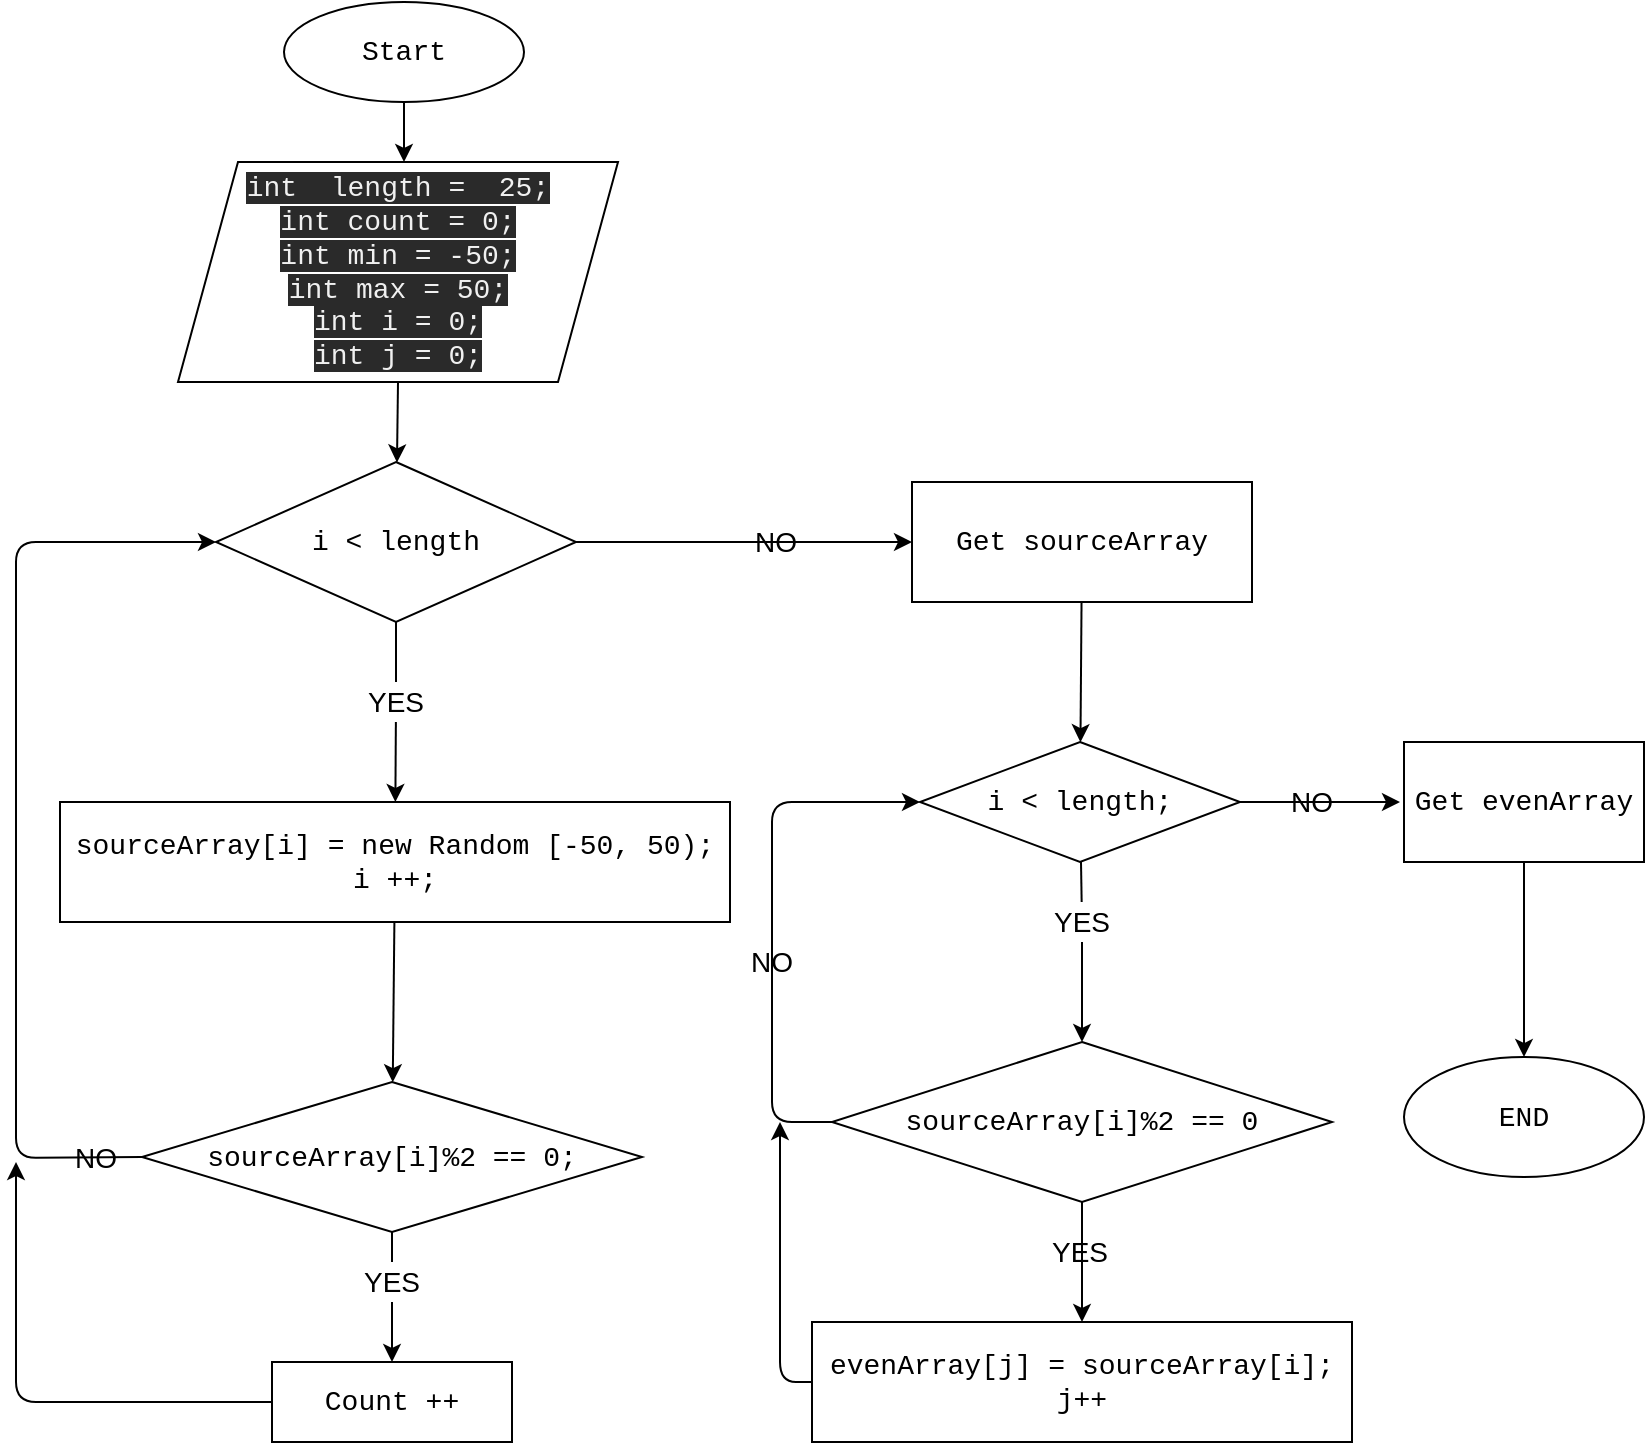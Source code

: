 <mxfile>
    <diagram id="Zho-koFY2Mq97QuQQNne" name="Страница 1">
        <mxGraphModel dx="1203" dy="469" grid="1" gridSize="10" guides="1" tooltips="1" connect="1" arrows="1" fold="1" page="1" pageScale="1" pageWidth="827" pageHeight="1169" math="0" shadow="0">
            <root>
                <mxCell id="0"/>
                <mxCell id="1" parent="0"/>
                <mxCell id="7" value="" style="edgeStyle=none;html=1;" parent="1" source="2" edge="1">
                    <mxGeometry relative="1" as="geometry">
                        <mxPoint x="202" y="100" as="targetPoint"/>
                    </mxGeometry>
                </mxCell>
                <mxCell id="2" value="Start" style="ellipse;whiteSpace=wrap;html=1;fontSize=14;fontFamily=Courier New;" parent="1" vertex="1">
                    <mxGeometry x="142" y="20" width="120" height="50" as="geometry"/>
                </mxCell>
                <mxCell id="6" value="" style="edgeStyle=none;html=1;exitX=0.5;exitY=1;exitDx=0;exitDy=0;" parent="1" source="26" target="5" edge="1">
                    <mxGeometry relative="1" as="geometry">
                        <mxPoint x="218" y="210" as="sourcePoint"/>
                    </mxGeometry>
                </mxCell>
                <mxCell id="9" value="" style="edgeStyle=none;html=1;fontSize=14;" edge="1" parent="1" source="5" target="8">
                    <mxGeometry relative="1" as="geometry"/>
                </mxCell>
                <mxCell id="11" value="" style="edgeStyle=none;html=1;fontSize=14;startArrow=none;" edge="1" parent="1" source="15" target="10">
                    <mxGeometry relative="1" as="geometry"/>
                </mxCell>
                <mxCell id="5" value="i &amp;lt; length" style="rhombus;whiteSpace=wrap;html=1;rounded=0;fontSize=14;fontFamily=Courier New;" parent="1" vertex="1">
                    <mxGeometry x="108" y="250" width="180" height="80" as="geometry"/>
                </mxCell>
                <mxCell id="18" value="" style="edgeStyle=none;html=1;fontFamily=Courier New;fontSize=14;" edge="1" parent="1" source="8" target="17">
                    <mxGeometry relative="1" as="geometry"/>
                </mxCell>
                <mxCell id="8" value="Get sourceArray" style="whiteSpace=wrap;html=1;rounded=0;fontSize=14;fontFamily=Courier New;" vertex="1" parent="1">
                    <mxGeometry x="456" y="260" width="170" height="60" as="geometry"/>
                </mxCell>
                <mxCell id="13" style="edgeStyle=none;html=1;entryX=0;entryY=0.5;entryDx=0;entryDy=0;fontSize=14;exitX=0;exitY=0.5;exitDx=0;exitDy=0;" edge="1" parent="1" source="23" target="5">
                    <mxGeometry relative="1" as="geometry">
                        <mxPoint x="33" y="550" as="sourcePoint"/>
                        <Array as="points">
                            <mxPoint x="8" y="598"/>
                            <mxPoint x="8" y="370"/>
                            <mxPoint x="8" y="290"/>
                        </Array>
                    </mxGeometry>
                </mxCell>
                <mxCell id="10" value="sourceArray[i] = new Random [-50, 50);&lt;br&gt;i ++;" style="whiteSpace=wrap;html=1;rounded=0;fontSize=14;fontFamily=Courier New;" vertex="1" parent="1">
                    <mxGeometry x="30" y="420" width="335" height="60" as="geometry"/>
                </mxCell>
                <mxCell id="14" value="NO" style="text;html=1;strokeColor=none;fillColor=none;align=center;verticalAlign=middle;whiteSpace=wrap;rounded=0;fontSize=14;" vertex="1" parent="1">
                    <mxGeometry x="368" y="280" width="40" height="20" as="geometry"/>
                </mxCell>
                <mxCell id="15" value="YES" style="text;html=1;strokeColor=none;fillColor=none;align=center;verticalAlign=middle;whiteSpace=wrap;rounded=0;fontSize=14;" vertex="1" parent="1">
                    <mxGeometry x="178" y="360" width="40" height="20" as="geometry"/>
                </mxCell>
                <mxCell id="16" value="" style="edgeStyle=none;html=1;fontSize=14;endArrow=none;" edge="1" parent="1" source="5" target="15">
                    <mxGeometry relative="1" as="geometry">
                        <mxPoint x="218" y="330" as="sourcePoint"/>
                        <mxPoint x="218" y="420" as="targetPoint"/>
                    </mxGeometry>
                </mxCell>
                <mxCell id="24" value="" style="edgeStyle=none;html=1;fontFamily=Courier New;fontSize=14;" edge="1" parent="1" source="10" target="23">
                    <mxGeometry relative="1" as="geometry"/>
                </mxCell>
                <mxCell id="36" value="" style="edgeStyle=none;html=1;fontFamily=Courier New;fontSize=14;startArrow=none;" edge="1" parent="1" source="38" target="35">
                    <mxGeometry relative="1" as="geometry"/>
                </mxCell>
                <mxCell id="42" value="" style="edgeStyle=none;html=1;fontFamily=Courier New;fontSize=14;" edge="1" parent="1" source="17">
                    <mxGeometry relative="1" as="geometry">
                        <mxPoint x="700" y="420" as="targetPoint"/>
                    </mxGeometry>
                </mxCell>
                <mxCell id="17" value="i &amp;lt; length;&lt;br&gt;" style="rhombus;whiteSpace=wrap;html=1;rounded=0;fontFamily=Courier New;fontSize=14;" vertex="1" parent="1">
                    <mxGeometry x="460" y="390" width="160" height="60" as="geometry"/>
                </mxCell>
                <mxCell id="28" value="" style="edgeStyle=none;html=1;fontFamily=Courier New;fontSize=14;startArrow=none;" edge="1" parent="1" source="29" target="27">
                    <mxGeometry relative="1" as="geometry"/>
                </mxCell>
                <mxCell id="23" value="sourceArray[i]%2 == 0;" style="rhombus;whiteSpace=wrap;html=1;rounded=0;fontFamily=Courier New;fontSize=14;" vertex="1" parent="1">
                    <mxGeometry x="71" y="560" width="250" height="75" as="geometry"/>
                </mxCell>
                <mxCell id="26" value="&#10;&#10;&lt;span style=&quot;color: rgb(240, 240, 240); font-family: &amp;quot;courier new&amp;quot;; font-size: 14px; font-style: normal; font-weight: 400; letter-spacing: normal; text-align: center; text-indent: 0px; text-transform: none; word-spacing: 0px; background-color: rgb(42, 42, 42); display: inline; float: none;&quot;&gt;int&amp;nbsp; length =&amp;nbsp; 25;&lt;/span&gt;&lt;br style=&quot;color: rgb(240, 240, 240); font-family: &amp;quot;courier new&amp;quot;; font-size: 14px; font-style: normal; font-weight: 400; letter-spacing: normal; text-align: center; text-indent: 0px; text-transform: none; word-spacing: 0px; background-color: rgb(42, 42, 42);&quot;&gt;&lt;span style=&quot;color: rgb(240, 240, 240); font-family: &amp;quot;courier new&amp;quot;; font-size: 14px; font-style: normal; font-weight: 400; letter-spacing: normal; text-align: center; text-indent: 0px; text-transform: none; word-spacing: 0px; background-color: rgb(42, 42, 42); display: inline; float: none;&quot;&gt;int count = 0;&lt;/span&gt;&lt;br style=&quot;color: rgb(240, 240, 240); font-family: &amp;quot;courier new&amp;quot;; font-size: 14px; font-style: normal; font-weight: 400; letter-spacing: normal; text-align: center; text-indent: 0px; text-transform: none; word-spacing: 0px; background-color: rgb(42, 42, 42);&quot;&gt;&lt;span style=&quot;color: rgb(240, 240, 240); font-family: &amp;quot;courier new&amp;quot;; font-size: 14px; font-style: normal; font-weight: 400; letter-spacing: normal; text-align: center; text-indent: 0px; text-transform: none; word-spacing: 0px; background-color: rgb(42, 42, 42); display: inline; float: none;&quot;&gt;int min = -50;&lt;/span&gt;&lt;br style=&quot;color: rgb(240, 240, 240); font-family: &amp;quot;courier new&amp;quot;; font-size: 14px; font-style: normal; font-weight: 400; letter-spacing: normal; text-align: center; text-indent: 0px; text-transform: none; word-spacing: 0px; background-color: rgb(42, 42, 42);&quot;&gt;&lt;span style=&quot;color: rgb(240, 240, 240); font-family: &amp;quot;courier new&amp;quot;; font-size: 14px; font-style: normal; font-weight: 400; letter-spacing: normal; text-align: center; text-indent: 0px; text-transform: none; word-spacing: 0px; background-color: rgb(42, 42, 42); display: inline; float: none;&quot;&gt;int max = 50;&lt;/span&gt;&lt;br style=&quot;color: rgb(240, 240, 240); font-family: &amp;quot;courier new&amp;quot;; font-size: 14px; font-style: normal; font-weight: 400; letter-spacing: normal; text-align: center; text-indent: 0px; text-transform: none; word-spacing: 0px; background-color: rgb(42, 42, 42);&quot;&gt;&lt;span style=&quot;color: rgb(240, 240, 240); font-family: &amp;quot;courier new&amp;quot;; font-size: 14px; font-style: normal; font-weight: 400; letter-spacing: normal; text-align: center; text-indent: 0px; text-transform: none; word-spacing: 0px; background-color: rgb(42, 42, 42); display: inline; float: none;&quot;&gt;int i = 0;&lt;/span&gt;&lt;br style=&quot;color: rgb(240, 240, 240); font-family: &amp;quot;courier new&amp;quot;; font-size: 14px; font-style: normal; font-weight: 400; letter-spacing: normal; text-align: center; text-indent: 0px; text-transform: none; word-spacing: 0px; background-color: rgb(42, 42, 42);&quot;&gt;&lt;span style=&quot;color: rgb(240, 240, 240); font-family: &amp;quot;courier new&amp;quot;; font-size: 14px; font-style: normal; font-weight: 400; letter-spacing: normal; text-align: center; text-indent: 0px; text-transform: none; word-spacing: 0px; background-color: rgb(42, 42, 42); display: inline; float: none;&quot;&gt;int j = 0;&lt;/span&gt;&#10;&#10;" style="shape=parallelogram;perimeter=parallelogramPerimeter;whiteSpace=wrap;html=1;fixedSize=1;fontFamily=Courier New;fontSize=14;size=30;" vertex="1" parent="1">
                    <mxGeometry x="89" y="100" width="220" height="110" as="geometry"/>
                </mxCell>
                <mxCell id="34" style="edgeStyle=none;html=1;exitX=0;exitY=0.5;exitDx=0;exitDy=0;fontFamily=Courier New;fontSize=14;" edge="1" parent="1" source="27">
                    <mxGeometry relative="1" as="geometry">
                        <mxPoint x="8" y="600" as="targetPoint"/>
                        <Array as="points">
                            <mxPoint x="8" y="720"/>
                        </Array>
                    </mxGeometry>
                </mxCell>
                <mxCell id="27" value="Count ++" style="whiteSpace=wrap;html=1;rounded=0;fontFamily=Courier New;fontSize=14;" vertex="1" parent="1">
                    <mxGeometry x="136" y="700" width="120" height="40" as="geometry"/>
                </mxCell>
                <mxCell id="29" value="YES" style="text;html=1;strokeColor=none;fillColor=none;align=center;verticalAlign=middle;whiteSpace=wrap;rounded=0;fontSize=14;" vertex="1" parent="1">
                    <mxGeometry x="176" y="650" width="40" height="20" as="geometry"/>
                </mxCell>
                <mxCell id="30" value="" style="edgeStyle=none;html=1;fontFamily=Courier New;fontSize=14;endArrow=none;" edge="1" parent="1" source="23" target="29">
                    <mxGeometry relative="1" as="geometry">
                        <mxPoint x="218" y="635" as="sourcePoint"/>
                        <mxPoint x="218" y="680" as="targetPoint"/>
                    </mxGeometry>
                </mxCell>
                <mxCell id="31" value="NO" style="text;html=1;strokeColor=none;fillColor=none;align=center;verticalAlign=middle;whiteSpace=wrap;rounded=0;fontSize=14;" vertex="1" parent="1">
                    <mxGeometry x="28" y="587.5" width="40" height="20" as="geometry"/>
                </mxCell>
                <mxCell id="48" value="" style="edgeStyle=none;html=1;fontFamily=Courier New;fontSize=14;" edge="1" parent="1" source="35" target="47">
                    <mxGeometry relative="1" as="geometry"/>
                </mxCell>
                <mxCell id="35" value="sourceArray[i]%2 == 0" style="rhombus;whiteSpace=wrap;html=1;rounded=0;fontFamily=Courier New;fontSize=14;" vertex="1" parent="1">
                    <mxGeometry x="416" y="540" width="250" height="80" as="geometry"/>
                </mxCell>
                <mxCell id="37" value="" style="endArrow=classic;html=1;fontFamily=Courier New;fontSize=14;entryX=0;entryY=0.5;entryDx=0;entryDy=0;exitX=0;exitY=0.5;exitDx=0;exitDy=0;" edge="1" parent="1" source="35" target="17">
                    <mxGeometry width="50" height="50" relative="1" as="geometry">
                        <mxPoint x="376" y="540" as="sourcePoint"/>
                        <mxPoint x="426" y="490" as="targetPoint"/>
                        <Array as="points">
                            <mxPoint x="386" y="580"/>
                            <mxPoint x="386" y="480"/>
                            <mxPoint x="386" y="420"/>
                        </Array>
                    </mxGeometry>
                </mxCell>
                <mxCell id="38" value="YES" style="text;html=1;strokeColor=none;fillColor=none;align=center;verticalAlign=middle;whiteSpace=wrap;rounded=0;fontSize=14;" vertex="1" parent="1">
                    <mxGeometry x="521" y="470" width="40" height="20" as="geometry"/>
                </mxCell>
                <mxCell id="39" value="" style="edgeStyle=none;html=1;fontFamily=Courier New;fontSize=14;endArrow=none;" edge="1" parent="1" source="17" target="38">
                    <mxGeometry relative="1" as="geometry">
                        <mxPoint x="541" y="450" as="sourcePoint"/>
                        <mxPoint x="541" y="520" as="targetPoint"/>
                    </mxGeometry>
                </mxCell>
                <mxCell id="40" value="NO" style="text;html=1;strokeColor=none;fillColor=none;align=center;verticalAlign=middle;whiteSpace=wrap;rounded=0;fontSize=14;" vertex="1" parent="1">
                    <mxGeometry x="366" y="490" width="40" height="20" as="geometry"/>
                </mxCell>
                <mxCell id="52" value="" style="edgeStyle=none;html=1;fontFamily=Courier New;fontSize=14;" edge="1" parent="1" source="41" target="51">
                    <mxGeometry relative="1" as="geometry"/>
                </mxCell>
                <mxCell id="41" value="Get evenArray" style="rounded=0;whiteSpace=wrap;html=1;fontFamily=Courier New;fontSize=14;" vertex="1" parent="1">
                    <mxGeometry x="702" y="390" width="120" height="60" as="geometry"/>
                </mxCell>
                <mxCell id="45" value="NO" style="text;html=1;strokeColor=none;fillColor=none;align=center;verticalAlign=middle;whiteSpace=wrap;rounded=0;fontSize=14;" vertex="1" parent="1">
                    <mxGeometry x="636" y="410" width="40" height="20" as="geometry"/>
                </mxCell>
                <mxCell id="47" value="evenArray[j] = sourceArray[i];&lt;br&gt;j++" style="whiteSpace=wrap;html=1;rounded=0;fontFamily=Courier New;fontSize=14;" vertex="1" parent="1">
                    <mxGeometry x="406" y="680" width="270" height="60" as="geometry"/>
                </mxCell>
                <mxCell id="49" value="YES" style="text;html=1;strokeColor=none;fillColor=none;align=center;verticalAlign=middle;whiteSpace=wrap;rounded=0;fontSize=14;" vertex="1" parent="1">
                    <mxGeometry x="520" y="635" width="40" height="20" as="geometry"/>
                </mxCell>
                <mxCell id="50" value="" style="endArrow=classic;html=1;fontFamily=Courier New;fontSize=14;exitX=0;exitY=0.5;exitDx=0;exitDy=0;" edge="1" parent="1" source="47">
                    <mxGeometry width="50" height="50" relative="1" as="geometry">
                        <mxPoint x="420" y="630" as="sourcePoint"/>
                        <mxPoint x="390" y="580" as="targetPoint"/>
                        <Array as="points">
                            <mxPoint x="390" y="710"/>
                        </Array>
                    </mxGeometry>
                </mxCell>
                <mxCell id="51" value="END" style="ellipse;whiteSpace=wrap;html=1;rounded=0;fontFamily=Courier New;fontSize=14;" vertex="1" parent="1">
                    <mxGeometry x="702" y="547.5" width="120" height="60" as="geometry"/>
                </mxCell>
            </root>
        </mxGraphModel>
    </diagram>
</mxfile>